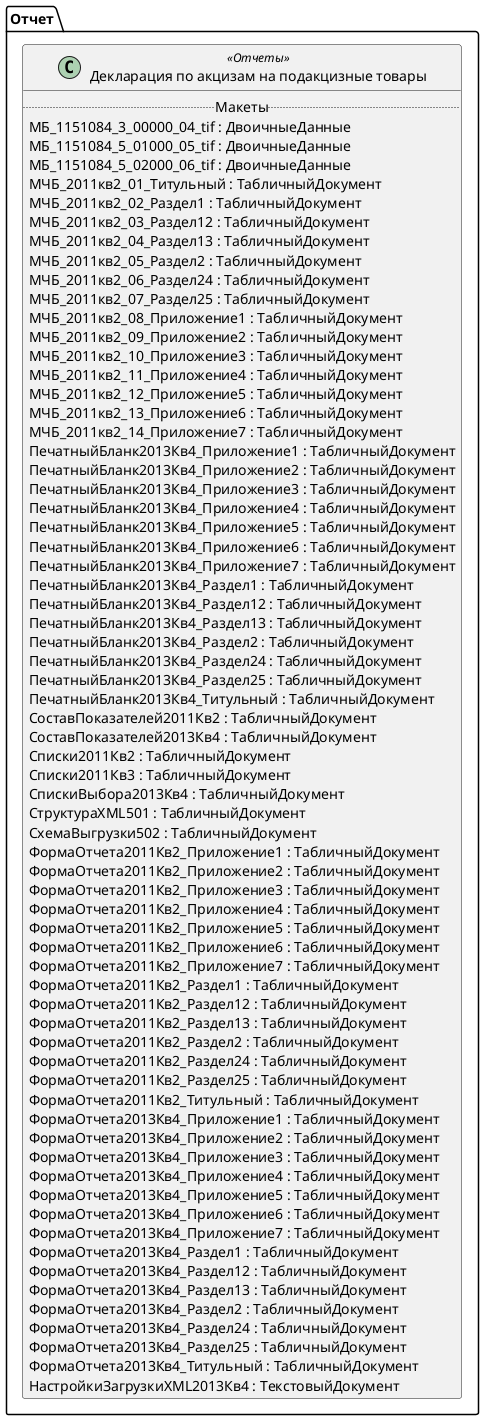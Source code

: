 ﻿@startuml РегламентированныйОтчетАкцизыПриложение1
'!include templates.wsd
'..\include templates.wsd
class Отчет.РегламентированныйОтчетАкцизыПриложение1 as "Декларация по акцизам на подакцизные товары" <<Отчеты>>
{
..Макеты..
МБ_1151084_3_00000_04_tif : ДвоичныеДанные
МБ_1151084_5_01000_05_tif : ДвоичныеДанные
МБ_1151084_5_02000_06_tif : ДвоичныеДанные
МЧБ_2011кв2_01_Титульный : ТабличныйДокумент
МЧБ_2011кв2_02_Раздел1 : ТабличныйДокумент
МЧБ_2011кв2_03_Раздел12 : ТабличныйДокумент
МЧБ_2011кв2_04_Раздел13 : ТабличныйДокумент
МЧБ_2011кв2_05_Раздел2 : ТабличныйДокумент
МЧБ_2011кв2_06_Раздел24 : ТабличныйДокумент
МЧБ_2011кв2_07_Раздел25 : ТабличныйДокумент
МЧБ_2011кв2_08_Приложение1 : ТабличныйДокумент
МЧБ_2011кв2_09_Приложение2 : ТабличныйДокумент
МЧБ_2011кв2_10_Приложение3 : ТабличныйДокумент
МЧБ_2011кв2_11_Приложение4 : ТабличныйДокумент
МЧБ_2011кв2_12_Приложение5 : ТабличныйДокумент
МЧБ_2011кв2_13_Приложение6 : ТабличныйДокумент
МЧБ_2011кв2_14_Приложение7 : ТабличныйДокумент
ПечатныйБланк2013Кв4_Приложение1 : ТабличныйДокумент
ПечатныйБланк2013Кв4_Приложение2 : ТабличныйДокумент
ПечатныйБланк2013Кв4_Приложение3 : ТабличныйДокумент
ПечатныйБланк2013Кв4_Приложение4 : ТабличныйДокумент
ПечатныйБланк2013Кв4_Приложение5 : ТабличныйДокумент
ПечатныйБланк2013Кв4_Приложение6 : ТабличныйДокумент
ПечатныйБланк2013Кв4_Приложение7 : ТабличныйДокумент
ПечатныйБланк2013Кв4_Раздел1 : ТабличныйДокумент
ПечатныйБланк2013Кв4_Раздел12 : ТабличныйДокумент
ПечатныйБланк2013Кв4_Раздел13 : ТабличныйДокумент
ПечатныйБланк2013Кв4_Раздел2 : ТабличныйДокумент
ПечатныйБланк2013Кв4_Раздел24 : ТабличныйДокумент
ПечатныйБланк2013Кв4_Раздел25 : ТабличныйДокумент
ПечатныйБланк2013Кв4_Титульный : ТабличныйДокумент
СоставПоказателей2011Кв2 : ТабличныйДокумент
СоставПоказателей2013Кв4 : ТабличныйДокумент
Списки2011Кв2 : ТабличныйДокумент
Списки2011Кв3 : ТабличныйДокумент
СпискиВыбора2013Кв4 : ТабличныйДокумент
СтруктураXML501 : ТабличныйДокумент
СхемаВыгрузки502 : ТабличныйДокумент
ФормаОтчета2011Кв2_Приложение1 : ТабличныйДокумент
ФормаОтчета2011Кв2_Приложение2 : ТабличныйДокумент
ФормаОтчета2011Кв2_Приложение3 : ТабличныйДокумент
ФормаОтчета2011Кв2_Приложение4 : ТабличныйДокумент
ФормаОтчета2011Кв2_Приложение5 : ТабличныйДокумент
ФормаОтчета2011Кв2_Приложение6 : ТабличныйДокумент
ФормаОтчета2011Кв2_Приложение7 : ТабличныйДокумент
ФормаОтчета2011Кв2_Раздел1 : ТабличныйДокумент
ФормаОтчета2011Кв2_Раздел12 : ТабличныйДокумент
ФормаОтчета2011Кв2_Раздел13 : ТабличныйДокумент
ФормаОтчета2011Кв2_Раздел2 : ТабличныйДокумент
ФормаОтчета2011Кв2_Раздел24 : ТабличныйДокумент
ФормаОтчета2011Кв2_Раздел25 : ТабличныйДокумент
ФормаОтчета2011Кв2_Титульный : ТабличныйДокумент
ФормаОтчета2013Кв4_Приложение1 : ТабличныйДокумент
ФормаОтчета2013Кв4_Приложение2 : ТабличныйДокумент
ФормаОтчета2013Кв4_Приложение3 : ТабличныйДокумент
ФормаОтчета2013Кв4_Приложение4 : ТабличныйДокумент
ФормаОтчета2013Кв4_Приложение5 : ТабличныйДокумент
ФормаОтчета2013Кв4_Приложение6 : ТабличныйДокумент
ФормаОтчета2013Кв4_Приложение7 : ТабличныйДокумент
ФормаОтчета2013Кв4_Раздел1 : ТабличныйДокумент
ФормаОтчета2013Кв4_Раздел12 : ТабличныйДокумент
ФормаОтчета2013Кв4_Раздел13 : ТабличныйДокумент
ФормаОтчета2013Кв4_Раздел2 : ТабличныйДокумент
ФормаОтчета2013Кв4_Раздел24 : ТабличныйДокумент
ФормаОтчета2013Кв4_Раздел25 : ТабличныйДокумент
ФормаОтчета2013Кв4_Титульный : ТабличныйДокумент
НастройкиЗагрузкиXML2013Кв4 : ТекстовыйДокумент
}
@enduml
